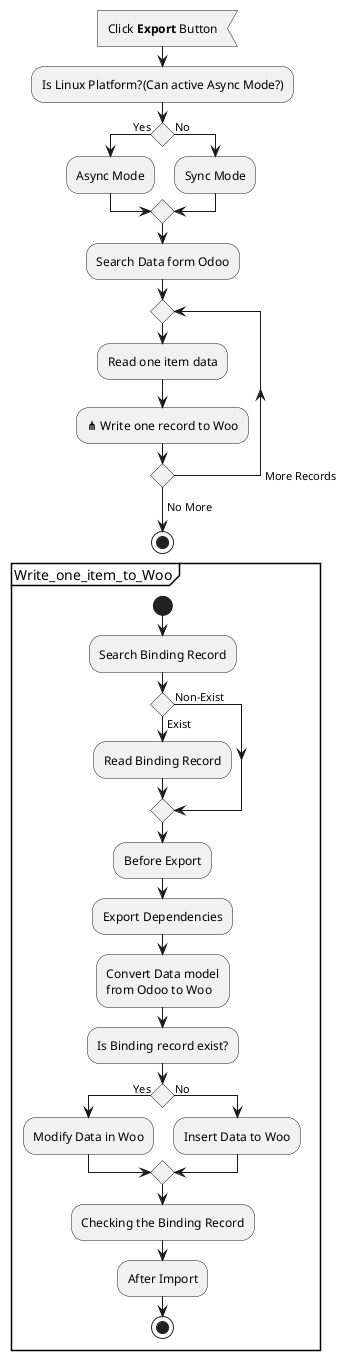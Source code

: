 @startuml
:Click **Export** Button<
:Is Linux Platform?(Can active Async Mode?);
if () then (Yes)
  :Async Mode;
else (No)
  :Sync Mode;
endif
:Search Data form Odoo;
repeat
:Read one item data;
:**⋔** Write one record to Woo;
repeat while -> More Records
->No More;
stop

partition Write_one_item_to_Woo {
  start
  :Search Binding Record;
  if () then (Exist)
    :Read Binding Record;
  else (Non-Exist)
  endif
  :Before Export;
  :Export Dependencies;
  :Convert Data model\nfrom Odoo to Woo;
  :Is Binding record exist?;
  if () then (Yes)
    :Modify Data in Woo;
  else (No)
    :Insert Data to Woo;
  endif
  :Checking the Binding Record;
  :After Import;
  stop
}
@enduml